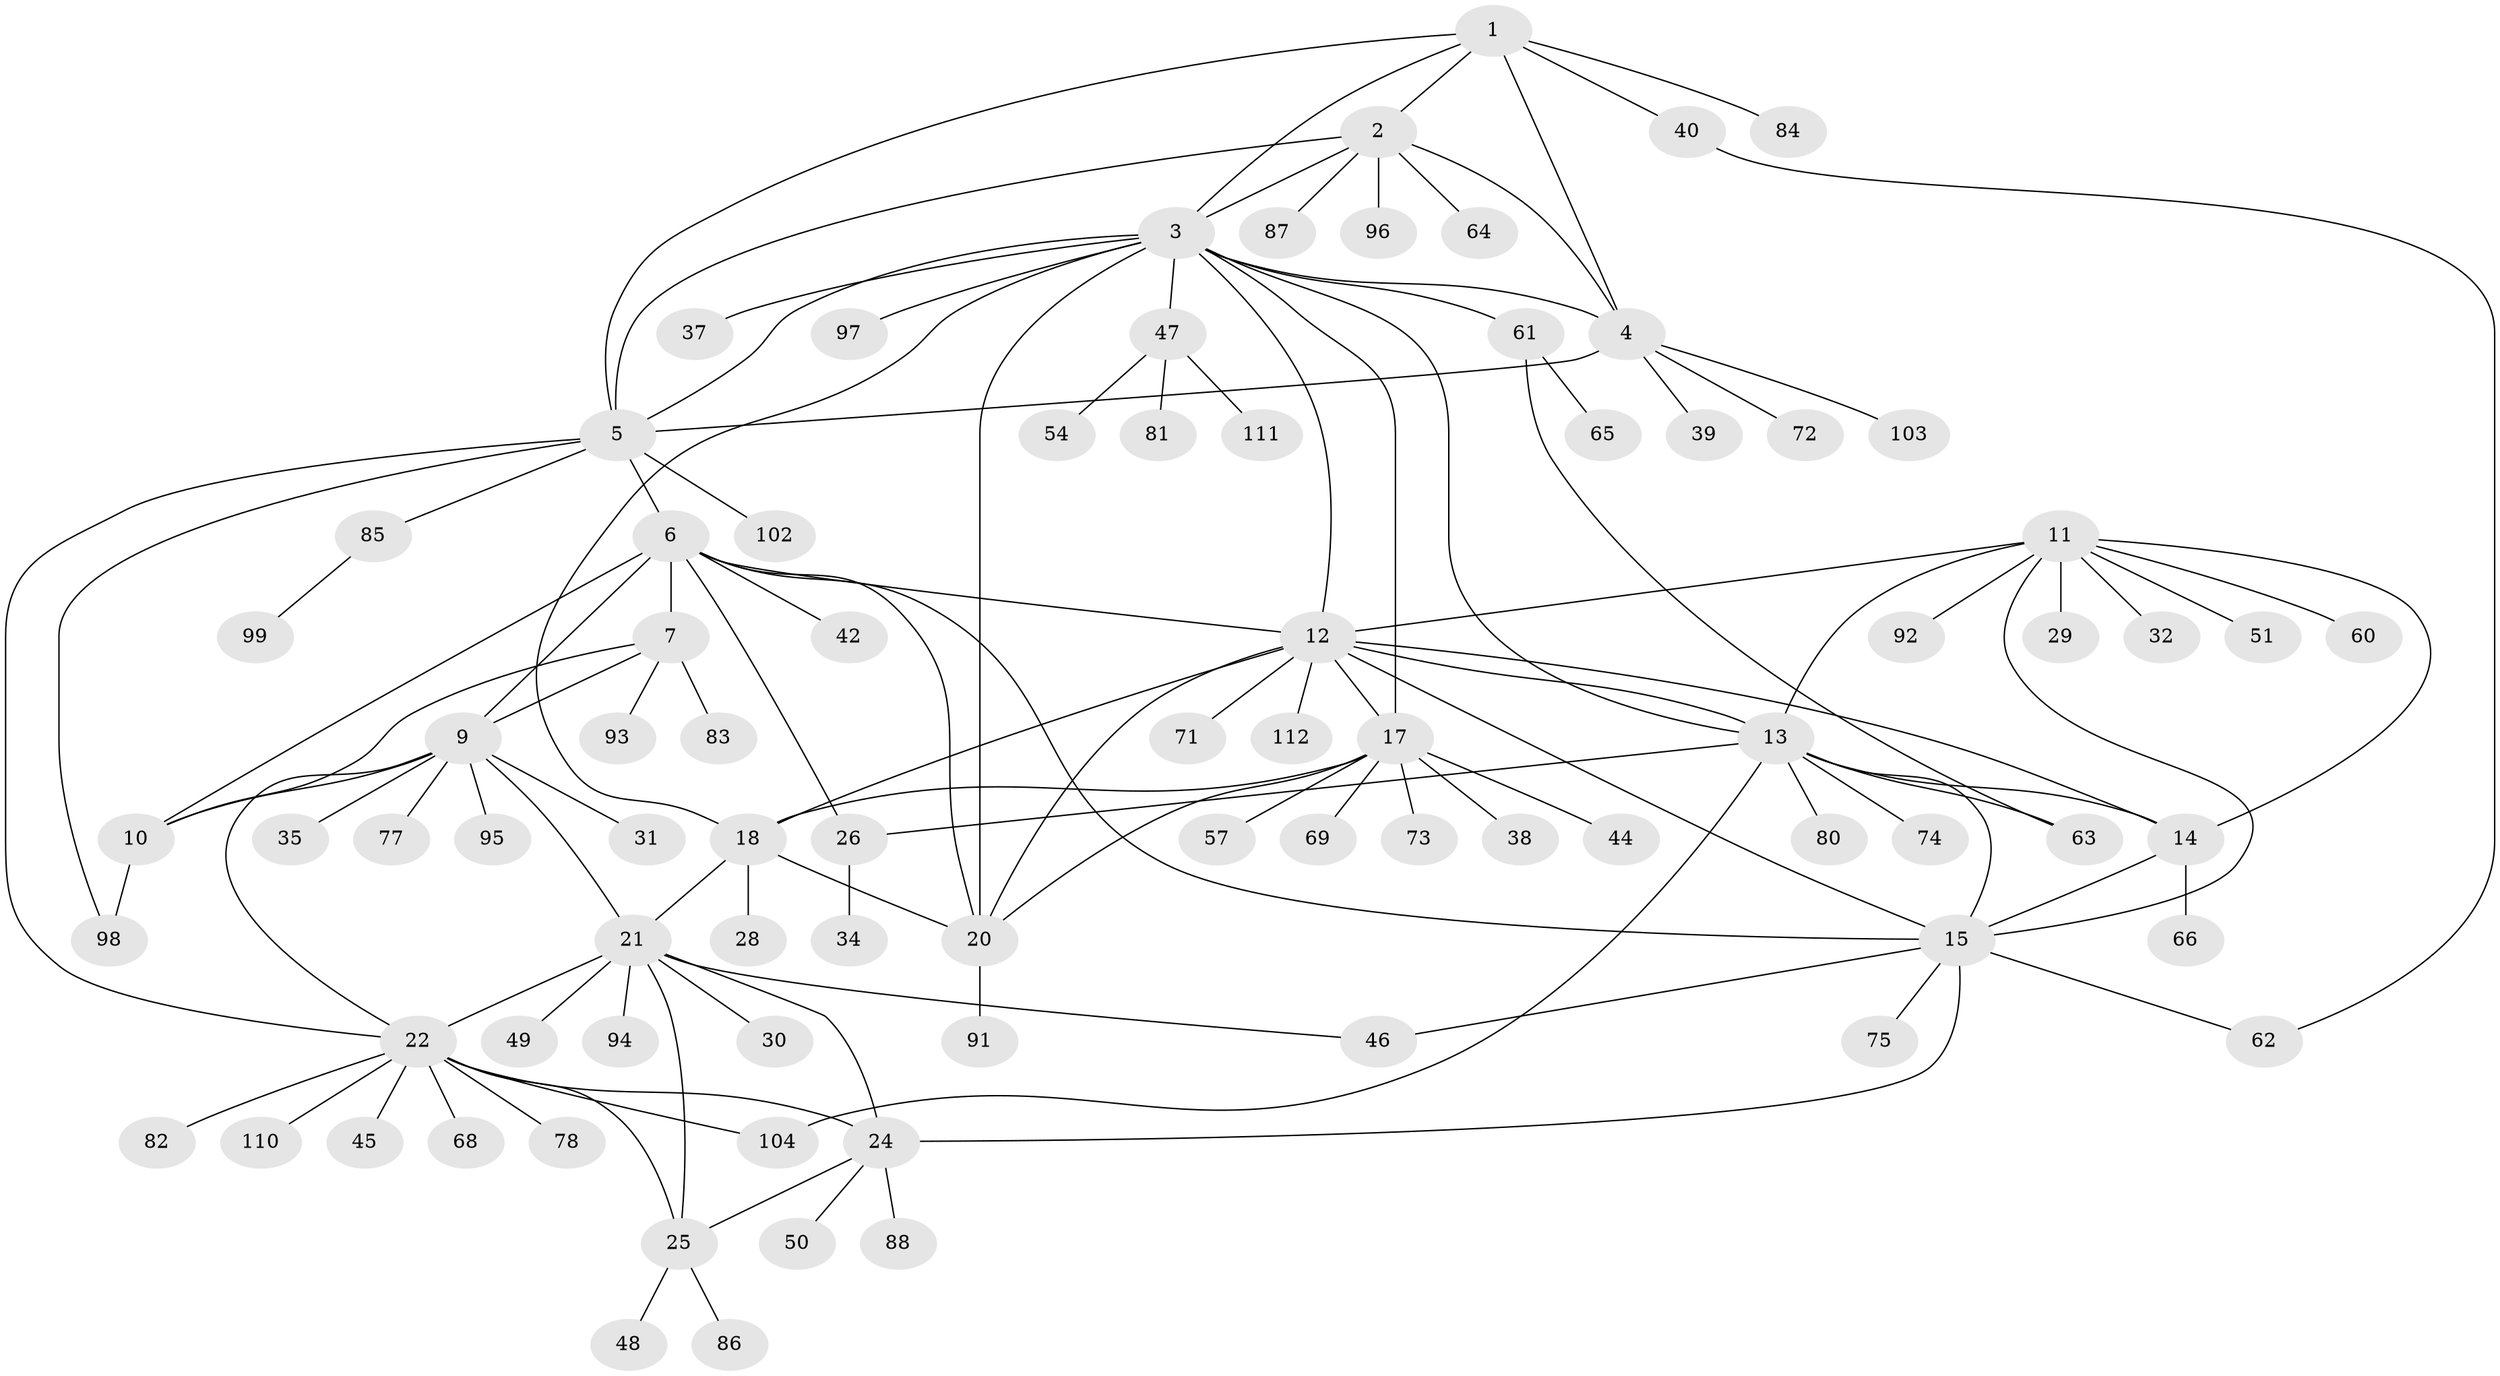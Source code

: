 // original degree distribution, {7: 0.044642857142857144, 6: 0.044642857142857144, 8: 0.03571428571428571, 5: 0.026785714285714284, 10: 0.044642857142857144, 9: 0.008928571428571428, 11: 0.017857142857142856, 3: 0.044642857142857144, 4: 0.017857142857142856, 2: 0.14285714285714285, 1: 0.5714285714285714}
// Generated by graph-tools (version 1.1) at 2025/11/02/27/25 16:11:36]
// undirected, 84 vertices, 121 edges
graph export_dot {
graph [start="1"]
  node [color=gray90,style=filled];
  1 [super="+33"];
  2 [super="+53"];
  3 [super="+16"];
  4 [super="+27"];
  5 [super="+107"];
  6 [super="+8"];
  7 [super="+108"];
  9 [super="+58"];
  10 [super="+43"];
  11 [super="+55"];
  12 [super="+19"];
  13 [super="+109"];
  14 [super="+56"];
  15 [super="+79"];
  17 [super="+70"];
  18;
  20;
  21 [super="+106"];
  22 [super="+23"];
  24 [super="+76"];
  25 [super="+67"];
  26;
  28 [super="+36"];
  29 [super="+52"];
  30;
  31 [super="+41"];
  32;
  34;
  35;
  37;
  38;
  39;
  40;
  42;
  44;
  45;
  46;
  47 [super="+59"];
  48;
  49;
  50;
  51;
  54;
  57 [super="+89"];
  60;
  61;
  62 [super="+100"];
  63;
  64;
  65;
  66;
  68;
  69 [super="+90"];
  71;
  72 [super="+101"];
  73;
  74;
  75;
  77;
  78;
  80;
  81;
  82;
  83;
  84;
  85 [super="+105"];
  86;
  87;
  88;
  91;
  92;
  93;
  94;
  95;
  96;
  97;
  98;
  99;
  102;
  103;
  104;
  110;
  111;
  112;
  1 -- 2;
  1 -- 3;
  1 -- 4;
  1 -- 5;
  1 -- 40;
  1 -- 84;
  2 -- 3;
  2 -- 4;
  2 -- 5;
  2 -- 64;
  2 -- 96;
  2 -- 87;
  3 -- 4;
  3 -- 5;
  3 -- 13;
  3 -- 37;
  3 -- 97;
  3 -- 17;
  3 -- 18;
  3 -- 20;
  3 -- 12;
  3 -- 61;
  3 -- 47;
  4 -- 5;
  4 -- 72;
  4 -- 39;
  4 -- 103;
  5 -- 22;
  5 -- 85;
  5 -- 98;
  5 -- 102;
  5 -- 6;
  6 -- 7 [weight=2];
  6 -- 9 [weight=2];
  6 -- 10 [weight=2];
  6 -- 12;
  6 -- 20;
  6 -- 26;
  6 -- 42;
  6 -- 15;
  7 -- 9;
  7 -- 10;
  7 -- 83;
  7 -- 93;
  9 -- 10;
  9 -- 31;
  9 -- 35;
  9 -- 77;
  9 -- 95;
  9 -- 22 [weight=2];
  9 -- 21;
  10 -- 98;
  11 -- 12;
  11 -- 13;
  11 -- 14;
  11 -- 15;
  11 -- 29;
  11 -- 32;
  11 -- 51;
  11 -- 60;
  11 -- 92;
  12 -- 13;
  12 -- 14;
  12 -- 15;
  12 -- 71;
  12 -- 112;
  12 -- 17;
  12 -- 18;
  12 -- 20;
  13 -- 14;
  13 -- 15;
  13 -- 26;
  13 -- 63;
  13 -- 74;
  13 -- 80;
  13 -- 104;
  14 -- 15;
  14 -- 66;
  15 -- 24;
  15 -- 46;
  15 -- 75;
  15 -- 62;
  17 -- 18;
  17 -- 20;
  17 -- 38;
  17 -- 44;
  17 -- 57;
  17 -- 69;
  17 -- 73;
  18 -- 20;
  18 -- 21;
  18 -- 28;
  20 -- 91;
  21 -- 22 [weight=2];
  21 -- 24;
  21 -- 25;
  21 -- 30;
  21 -- 46;
  21 -- 49;
  21 -- 94;
  22 -- 24 [weight=2];
  22 -- 25 [weight=2];
  22 -- 82;
  22 -- 104;
  22 -- 68;
  22 -- 45;
  22 -- 78;
  22 -- 110;
  24 -- 25;
  24 -- 50;
  24 -- 88;
  25 -- 48;
  25 -- 86;
  26 -- 34;
  40 -- 62;
  47 -- 54;
  47 -- 111;
  47 -- 81;
  61 -- 63;
  61 -- 65;
  85 -- 99;
}
